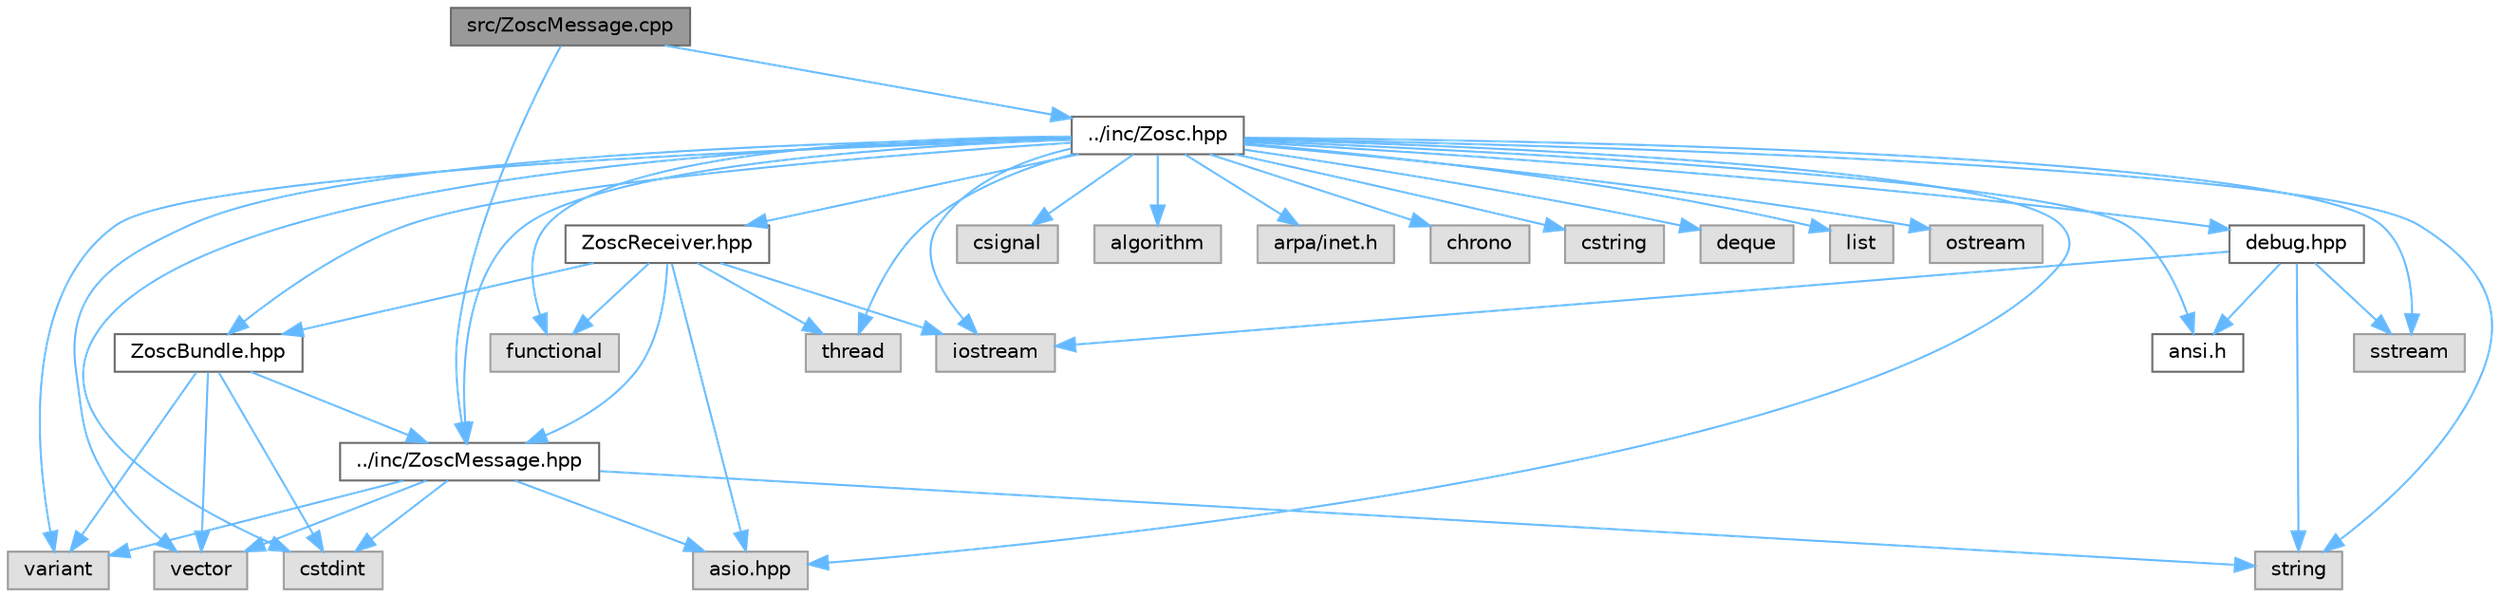 digraph "src/ZoscMessage.cpp"
{
 // LATEX_PDF_SIZE
  bgcolor="transparent";
  edge [fontname=Helvetica,fontsize=10,labelfontname=Helvetica,labelfontsize=10];
  node [fontname=Helvetica,fontsize=10,shape=box,height=0.2,width=0.4];
  Node1 [id="Node000001",label="src/ZoscMessage.cpp",height=0.2,width=0.4,color="gray40", fillcolor="grey60", style="filled", fontcolor="black",tooltip=" "];
  Node1 -> Node2 [id="edge1_Node000001_Node000002",color="steelblue1",style="solid",tooltip=" "];
  Node2 [id="Node000002",label="../inc/ZoscMessage.hpp",height=0.2,width=0.4,color="grey40", fillcolor="white", style="filled",URL="$ZoscMessage_8hpp.html",tooltip=" "];
  Node2 -> Node3 [id="edge2_Node000002_Node000003",color="steelblue1",style="solid",tooltip=" "];
  Node3 [id="Node000003",label="asio.hpp",height=0.2,width=0.4,color="grey60", fillcolor="#E0E0E0", style="filled",tooltip=" "];
  Node2 -> Node4 [id="edge3_Node000002_Node000004",color="steelblue1",style="solid",tooltip=" "];
  Node4 [id="Node000004",label="cstdint",height=0.2,width=0.4,color="grey60", fillcolor="#E0E0E0", style="filled",tooltip=" "];
  Node2 -> Node5 [id="edge4_Node000002_Node000005",color="steelblue1",style="solid",tooltip=" "];
  Node5 [id="Node000005",label="string",height=0.2,width=0.4,color="grey60", fillcolor="#E0E0E0", style="filled",tooltip=" "];
  Node2 -> Node6 [id="edge5_Node000002_Node000006",color="steelblue1",style="solid",tooltip=" "];
  Node6 [id="Node000006",label="variant",height=0.2,width=0.4,color="grey60", fillcolor="#E0E0E0", style="filled",tooltip=" "];
  Node2 -> Node7 [id="edge6_Node000002_Node000007",color="steelblue1",style="solid",tooltip=" "];
  Node7 [id="Node000007",label="vector",height=0.2,width=0.4,color="grey60", fillcolor="#E0E0E0", style="filled",tooltip=" "];
  Node1 -> Node8 [id="edge7_Node000001_Node000008",color="steelblue1",style="solid",tooltip=" "];
  Node8 [id="Node000008",label="../inc/Zosc.hpp",height=0.2,width=0.4,color="grey40", fillcolor="white", style="filled",URL="$Zosc_8hpp.html",tooltip=" "];
  Node8 -> Node2 [id="edge8_Node000008_Node000002",color="steelblue1",style="solid",tooltip=" "];
  Node8 -> Node9 [id="edge9_Node000008_Node000009",color="steelblue1",style="solid",tooltip=" "];
  Node9 [id="Node000009",label="ZoscReceiver.hpp",height=0.2,width=0.4,color="grey40", fillcolor="white", style="filled",URL="$ZoscReceiver_8hpp.html",tooltip=" "];
  Node9 -> Node10 [id="edge10_Node000009_Node000010",color="steelblue1",style="solid",tooltip=" "];
  Node10 [id="Node000010",label="ZoscBundle.hpp",height=0.2,width=0.4,color="grey40", fillcolor="white", style="filled",URL="$ZoscBundle_8hpp.html",tooltip=" "];
  Node10 -> Node2 [id="edge11_Node000010_Node000002",color="steelblue1",style="solid",tooltip=" "];
  Node10 -> Node4 [id="edge12_Node000010_Node000004",color="steelblue1",style="solid",tooltip=" "];
  Node10 -> Node6 [id="edge13_Node000010_Node000006",color="steelblue1",style="solid",tooltip=" "];
  Node10 -> Node7 [id="edge14_Node000010_Node000007",color="steelblue1",style="solid",tooltip=" "];
  Node9 -> Node2 [id="edge15_Node000009_Node000002",color="steelblue1",style="solid",tooltip=" "];
  Node9 -> Node3 [id="edge16_Node000009_Node000003",color="steelblue1",style="solid",tooltip=" "];
  Node9 -> Node11 [id="edge17_Node000009_Node000011",color="steelblue1",style="solid",tooltip=" "];
  Node11 [id="Node000011",label="functional",height=0.2,width=0.4,color="grey60", fillcolor="#E0E0E0", style="filled",tooltip=" "];
  Node9 -> Node12 [id="edge18_Node000009_Node000012",color="steelblue1",style="solid",tooltip=" "];
  Node12 [id="Node000012",label="iostream",height=0.2,width=0.4,color="grey60", fillcolor="#E0E0E0", style="filled",tooltip=" "];
  Node9 -> Node13 [id="edge19_Node000009_Node000013",color="steelblue1",style="solid",tooltip=" "];
  Node13 [id="Node000013",label="thread",height=0.2,width=0.4,color="grey60", fillcolor="#E0E0E0", style="filled",tooltip=" "];
  Node8 -> Node10 [id="edge20_Node000008_Node000010",color="steelblue1",style="solid",tooltip=" "];
  Node8 -> Node14 [id="edge21_Node000008_Node000014",color="steelblue1",style="solid",tooltip=" "];
  Node14 [id="Node000014",label="ansi.h",height=0.2,width=0.4,color="grey40", fillcolor="white", style="filled",URL="$ansi_8h.html",tooltip=" "];
  Node8 -> Node15 [id="edge22_Node000008_Node000015",color="steelblue1",style="solid",tooltip=" "];
  Node15 [id="Node000015",label="debug.hpp",height=0.2,width=0.4,color="grey40", fillcolor="white", style="filled",URL="$debug_8hpp.html",tooltip=" "];
  Node15 -> Node14 [id="edge23_Node000015_Node000014",color="steelblue1",style="solid",tooltip=" "];
  Node15 -> Node12 [id="edge24_Node000015_Node000012",color="steelblue1",style="solid",tooltip=" "];
  Node15 -> Node16 [id="edge25_Node000015_Node000016",color="steelblue1",style="solid",tooltip=" "];
  Node16 [id="Node000016",label="sstream",height=0.2,width=0.4,color="grey60", fillcolor="#E0E0E0", style="filled",tooltip=" "];
  Node15 -> Node5 [id="edge26_Node000015_Node000005",color="steelblue1",style="solid",tooltip=" "];
  Node8 -> Node17 [id="edge27_Node000008_Node000017",color="steelblue1",style="solid",tooltip=" "];
  Node17 [id="Node000017",label="csignal",height=0.2,width=0.4,color="grey60", fillcolor="#E0E0E0", style="filled",tooltip=" "];
  Node8 -> Node18 [id="edge28_Node000008_Node000018",color="steelblue1",style="solid",tooltip=" "];
  Node18 [id="Node000018",label="algorithm",height=0.2,width=0.4,color="grey60", fillcolor="#E0E0E0", style="filled",tooltip=" "];
  Node8 -> Node19 [id="edge29_Node000008_Node000019",color="steelblue1",style="solid",tooltip=" "];
  Node19 [id="Node000019",label="arpa/inet.h",height=0.2,width=0.4,color="grey60", fillcolor="#E0E0E0", style="filled",tooltip=" "];
  Node8 -> Node3 [id="edge30_Node000008_Node000003",color="steelblue1",style="solid",tooltip=" "];
  Node8 -> Node20 [id="edge31_Node000008_Node000020",color="steelblue1",style="solid",tooltip=" "];
  Node20 [id="Node000020",label="chrono",height=0.2,width=0.4,color="grey60", fillcolor="#E0E0E0", style="filled",tooltip=" "];
  Node8 -> Node4 [id="edge32_Node000008_Node000004",color="steelblue1",style="solid",tooltip=" "];
  Node8 -> Node21 [id="edge33_Node000008_Node000021",color="steelblue1",style="solid",tooltip=" "];
  Node21 [id="Node000021",label="cstring",height=0.2,width=0.4,color="grey60", fillcolor="#E0E0E0", style="filled",tooltip=" "];
  Node8 -> Node22 [id="edge34_Node000008_Node000022",color="steelblue1",style="solid",tooltip=" "];
  Node22 [id="Node000022",label="deque",height=0.2,width=0.4,color="grey60", fillcolor="#E0E0E0", style="filled",tooltip=" "];
  Node8 -> Node11 [id="edge35_Node000008_Node000011",color="steelblue1",style="solid",tooltip=" "];
  Node8 -> Node12 [id="edge36_Node000008_Node000012",color="steelblue1",style="solid",tooltip=" "];
  Node8 -> Node23 [id="edge37_Node000008_Node000023",color="steelblue1",style="solid",tooltip=" "];
  Node23 [id="Node000023",label="list",height=0.2,width=0.4,color="grey60", fillcolor="#E0E0E0", style="filled",tooltip=" "];
  Node8 -> Node24 [id="edge38_Node000008_Node000024",color="steelblue1",style="solid",tooltip=" "];
  Node24 [id="Node000024",label="ostream",height=0.2,width=0.4,color="grey60", fillcolor="#E0E0E0", style="filled",tooltip=" "];
  Node8 -> Node16 [id="edge39_Node000008_Node000016",color="steelblue1",style="solid",tooltip=" "];
  Node8 -> Node5 [id="edge40_Node000008_Node000005",color="steelblue1",style="solid",tooltip=" "];
  Node8 -> Node13 [id="edge41_Node000008_Node000013",color="steelblue1",style="solid",tooltip=" "];
  Node8 -> Node6 [id="edge42_Node000008_Node000006",color="steelblue1",style="solid",tooltip=" "];
  Node8 -> Node7 [id="edge43_Node000008_Node000007",color="steelblue1",style="solid",tooltip=" "];
}

